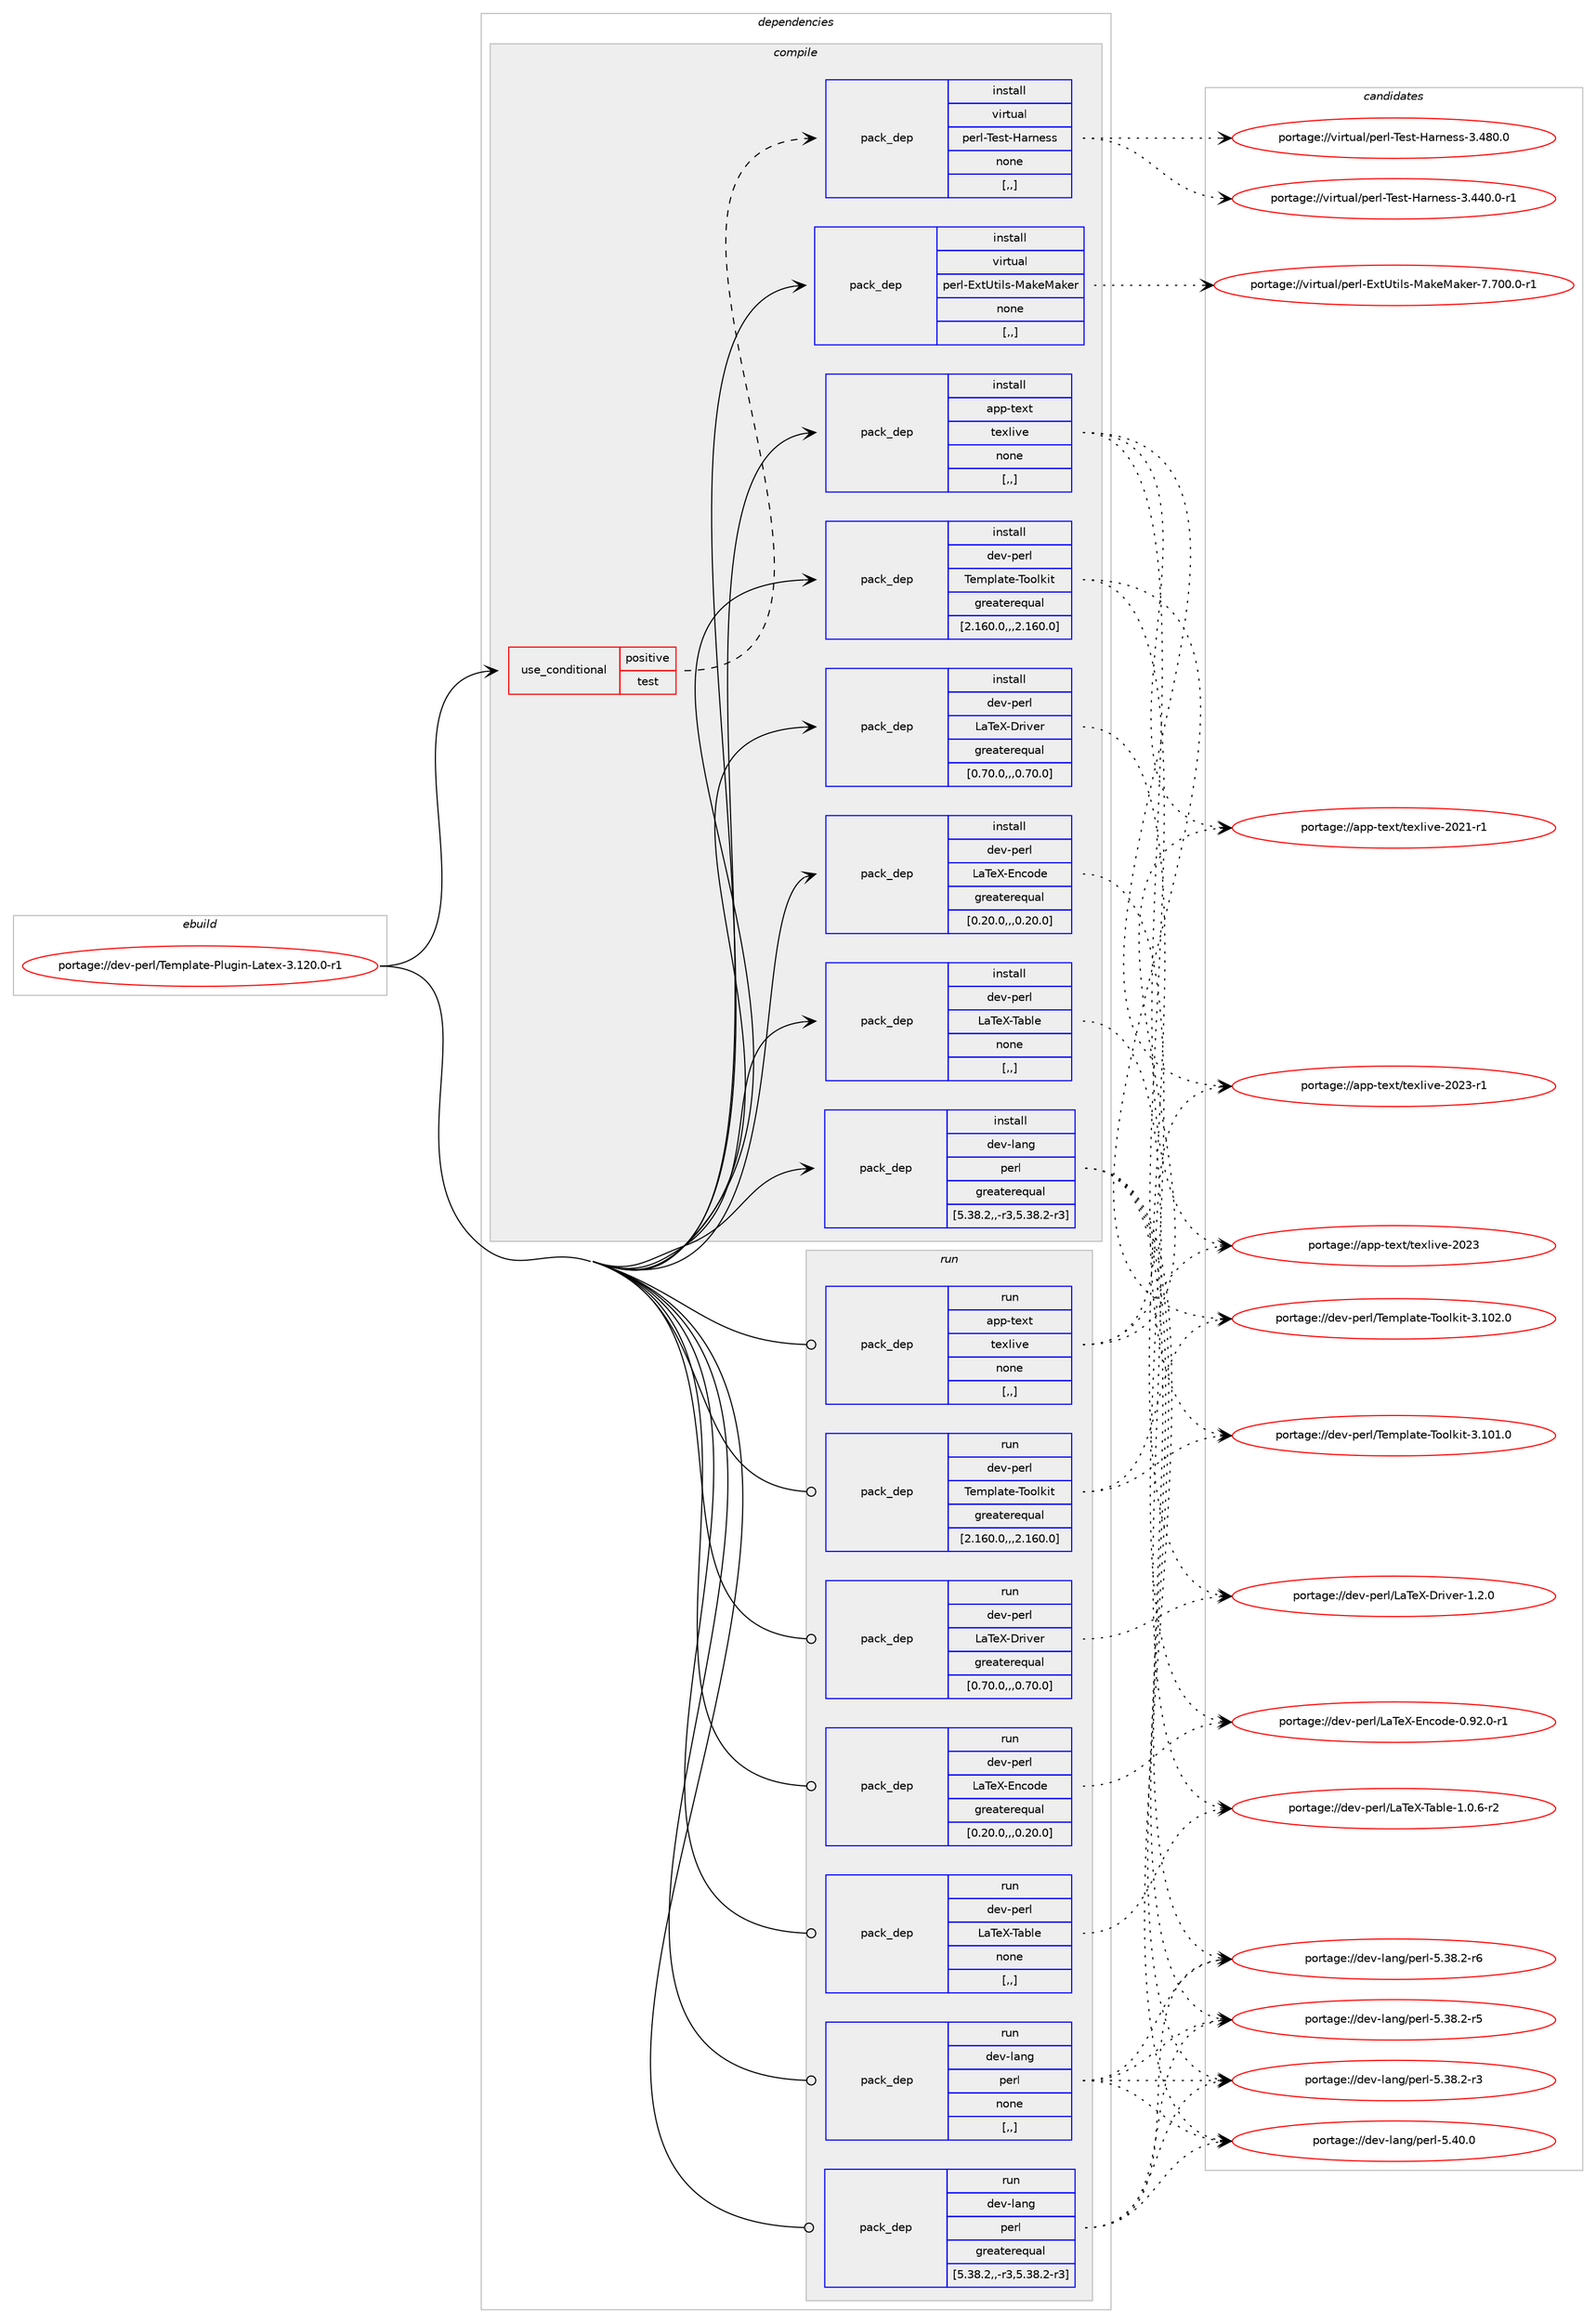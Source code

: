 digraph prolog {

# *************
# Graph options
# *************

newrank=true;
concentrate=true;
compound=true;
graph [rankdir=LR,fontname=Helvetica,fontsize=10,ranksep=1.5];#, ranksep=2.5, nodesep=0.2];
edge  [arrowhead=vee];
node  [fontname=Helvetica,fontsize=10];

# **********
# The ebuild
# **********

subgraph cluster_leftcol {
color=gray;
label=<<i>ebuild</i>>;
id [label="portage://dev-perl/Template-Plugin-Latex-3.120.0-r1", color=red, width=4, href="../dev-perl/Template-Plugin-Latex-3.120.0-r1.svg"];
}

# ****************
# The dependencies
# ****************

subgraph cluster_midcol {
color=gray;
label=<<i>dependencies</i>>;
subgraph cluster_compile {
fillcolor="#eeeeee";
style=filled;
label=<<i>compile</i>>;
subgraph cond30074 {
dependency137369 [label=<<TABLE BORDER="0" CELLBORDER="1" CELLSPACING="0" CELLPADDING="4"><TR><TD ROWSPAN="3" CELLPADDING="10">use_conditional</TD></TR><TR><TD>positive</TD></TR><TR><TD>test</TD></TR></TABLE>>, shape=none, color=red];
subgraph pack106061 {
dependency137370 [label=<<TABLE BORDER="0" CELLBORDER="1" CELLSPACING="0" CELLPADDING="4" WIDTH="220"><TR><TD ROWSPAN="6" CELLPADDING="30">pack_dep</TD></TR><TR><TD WIDTH="110">install</TD></TR><TR><TD>virtual</TD></TR><TR><TD>perl-Test-Harness</TD></TR><TR><TD>none</TD></TR><TR><TD>[,,]</TD></TR></TABLE>>, shape=none, color=blue];
}
dependency137369:e -> dependency137370:w [weight=20,style="dashed",arrowhead="vee"];
}
id:e -> dependency137369:w [weight=20,style="solid",arrowhead="vee"];
subgraph pack106062 {
dependency137371 [label=<<TABLE BORDER="0" CELLBORDER="1" CELLSPACING="0" CELLPADDING="4" WIDTH="220"><TR><TD ROWSPAN="6" CELLPADDING="30">pack_dep</TD></TR><TR><TD WIDTH="110">install</TD></TR><TR><TD>app-text</TD></TR><TR><TD>texlive</TD></TR><TR><TD>none</TD></TR><TR><TD>[,,]</TD></TR></TABLE>>, shape=none, color=blue];
}
id:e -> dependency137371:w [weight=20,style="solid",arrowhead="vee"];
subgraph pack106063 {
dependency137372 [label=<<TABLE BORDER="0" CELLBORDER="1" CELLSPACING="0" CELLPADDING="4" WIDTH="220"><TR><TD ROWSPAN="6" CELLPADDING="30">pack_dep</TD></TR><TR><TD WIDTH="110">install</TD></TR><TR><TD>dev-lang</TD></TR><TR><TD>perl</TD></TR><TR><TD>greaterequal</TD></TR><TR><TD>[5.38.2,,-r3,5.38.2-r3]</TD></TR></TABLE>>, shape=none, color=blue];
}
id:e -> dependency137372:w [weight=20,style="solid",arrowhead="vee"];
subgraph pack106064 {
dependency137373 [label=<<TABLE BORDER="0" CELLBORDER="1" CELLSPACING="0" CELLPADDING="4" WIDTH="220"><TR><TD ROWSPAN="6" CELLPADDING="30">pack_dep</TD></TR><TR><TD WIDTH="110">install</TD></TR><TR><TD>dev-perl</TD></TR><TR><TD>LaTeX-Driver</TD></TR><TR><TD>greaterequal</TD></TR><TR><TD>[0.70.0,,,0.70.0]</TD></TR></TABLE>>, shape=none, color=blue];
}
id:e -> dependency137373:w [weight=20,style="solid",arrowhead="vee"];
subgraph pack106065 {
dependency137374 [label=<<TABLE BORDER="0" CELLBORDER="1" CELLSPACING="0" CELLPADDING="4" WIDTH="220"><TR><TD ROWSPAN="6" CELLPADDING="30">pack_dep</TD></TR><TR><TD WIDTH="110">install</TD></TR><TR><TD>dev-perl</TD></TR><TR><TD>LaTeX-Encode</TD></TR><TR><TD>greaterequal</TD></TR><TR><TD>[0.20.0,,,0.20.0]</TD></TR></TABLE>>, shape=none, color=blue];
}
id:e -> dependency137374:w [weight=20,style="solid",arrowhead="vee"];
subgraph pack106066 {
dependency137375 [label=<<TABLE BORDER="0" CELLBORDER="1" CELLSPACING="0" CELLPADDING="4" WIDTH="220"><TR><TD ROWSPAN="6" CELLPADDING="30">pack_dep</TD></TR><TR><TD WIDTH="110">install</TD></TR><TR><TD>dev-perl</TD></TR><TR><TD>LaTeX-Table</TD></TR><TR><TD>none</TD></TR><TR><TD>[,,]</TD></TR></TABLE>>, shape=none, color=blue];
}
id:e -> dependency137375:w [weight=20,style="solid",arrowhead="vee"];
subgraph pack106067 {
dependency137376 [label=<<TABLE BORDER="0" CELLBORDER="1" CELLSPACING="0" CELLPADDING="4" WIDTH="220"><TR><TD ROWSPAN="6" CELLPADDING="30">pack_dep</TD></TR><TR><TD WIDTH="110">install</TD></TR><TR><TD>dev-perl</TD></TR><TR><TD>Template-Toolkit</TD></TR><TR><TD>greaterequal</TD></TR><TR><TD>[2.160.0,,,2.160.0]</TD></TR></TABLE>>, shape=none, color=blue];
}
id:e -> dependency137376:w [weight=20,style="solid",arrowhead="vee"];
subgraph pack106068 {
dependency137377 [label=<<TABLE BORDER="0" CELLBORDER="1" CELLSPACING="0" CELLPADDING="4" WIDTH="220"><TR><TD ROWSPAN="6" CELLPADDING="30">pack_dep</TD></TR><TR><TD WIDTH="110">install</TD></TR><TR><TD>virtual</TD></TR><TR><TD>perl-ExtUtils-MakeMaker</TD></TR><TR><TD>none</TD></TR><TR><TD>[,,]</TD></TR></TABLE>>, shape=none, color=blue];
}
id:e -> dependency137377:w [weight=20,style="solid",arrowhead="vee"];
}
subgraph cluster_compileandrun {
fillcolor="#eeeeee";
style=filled;
label=<<i>compile and run</i>>;
}
subgraph cluster_run {
fillcolor="#eeeeee";
style=filled;
label=<<i>run</i>>;
subgraph pack106069 {
dependency137378 [label=<<TABLE BORDER="0" CELLBORDER="1" CELLSPACING="0" CELLPADDING="4" WIDTH="220"><TR><TD ROWSPAN="6" CELLPADDING="30">pack_dep</TD></TR><TR><TD WIDTH="110">run</TD></TR><TR><TD>app-text</TD></TR><TR><TD>texlive</TD></TR><TR><TD>none</TD></TR><TR><TD>[,,]</TD></TR></TABLE>>, shape=none, color=blue];
}
id:e -> dependency137378:w [weight=20,style="solid",arrowhead="odot"];
subgraph pack106070 {
dependency137379 [label=<<TABLE BORDER="0" CELLBORDER="1" CELLSPACING="0" CELLPADDING="4" WIDTH="220"><TR><TD ROWSPAN="6" CELLPADDING="30">pack_dep</TD></TR><TR><TD WIDTH="110">run</TD></TR><TR><TD>dev-lang</TD></TR><TR><TD>perl</TD></TR><TR><TD>greaterequal</TD></TR><TR><TD>[5.38.2,,-r3,5.38.2-r3]</TD></TR></TABLE>>, shape=none, color=blue];
}
id:e -> dependency137379:w [weight=20,style="solid",arrowhead="odot"];
subgraph pack106071 {
dependency137380 [label=<<TABLE BORDER="0" CELLBORDER="1" CELLSPACING="0" CELLPADDING="4" WIDTH="220"><TR><TD ROWSPAN="6" CELLPADDING="30">pack_dep</TD></TR><TR><TD WIDTH="110">run</TD></TR><TR><TD>dev-lang</TD></TR><TR><TD>perl</TD></TR><TR><TD>none</TD></TR><TR><TD>[,,]</TD></TR></TABLE>>, shape=none, color=blue];
}
id:e -> dependency137380:w [weight=20,style="solid",arrowhead="odot"];
subgraph pack106072 {
dependency137381 [label=<<TABLE BORDER="0" CELLBORDER="1" CELLSPACING="0" CELLPADDING="4" WIDTH="220"><TR><TD ROWSPAN="6" CELLPADDING="30">pack_dep</TD></TR><TR><TD WIDTH="110">run</TD></TR><TR><TD>dev-perl</TD></TR><TR><TD>LaTeX-Driver</TD></TR><TR><TD>greaterequal</TD></TR><TR><TD>[0.70.0,,,0.70.0]</TD></TR></TABLE>>, shape=none, color=blue];
}
id:e -> dependency137381:w [weight=20,style="solid",arrowhead="odot"];
subgraph pack106073 {
dependency137382 [label=<<TABLE BORDER="0" CELLBORDER="1" CELLSPACING="0" CELLPADDING="4" WIDTH="220"><TR><TD ROWSPAN="6" CELLPADDING="30">pack_dep</TD></TR><TR><TD WIDTH="110">run</TD></TR><TR><TD>dev-perl</TD></TR><TR><TD>LaTeX-Encode</TD></TR><TR><TD>greaterequal</TD></TR><TR><TD>[0.20.0,,,0.20.0]</TD></TR></TABLE>>, shape=none, color=blue];
}
id:e -> dependency137382:w [weight=20,style="solid",arrowhead="odot"];
subgraph pack106074 {
dependency137383 [label=<<TABLE BORDER="0" CELLBORDER="1" CELLSPACING="0" CELLPADDING="4" WIDTH="220"><TR><TD ROWSPAN="6" CELLPADDING="30">pack_dep</TD></TR><TR><TD WIDTH="110">run</TD></TR><TR><TD>dev-perl</TD></TR><TR><TD>LaTeX-Table</TD></TR><TR><TD>none</TD></TR><TR><TD>[,,]</TD></TR></TABLE>>, shape=none, color=blue];
}
id:e -> dependency137383:w [weight=20,style="solid",arrowhead="odot"];
subgraph pack106075 {
dependency137384 [label=<<TABLE BORDER="0" CELLBORDER="1" CELLSPACING="0" CELLPADDING="4" WIDTH="220"><TR><TD ROWSPAN="6" CELLPADDING="30">pack_dep</TD></TR><TR><TD WIDTH="110">run</TD></TR><TR><TD>dev-perl</TD></TR><TR><TD>Template-Toolkit</TD></TR><TR><TD>greaterequal</TD></TR><TR><TD>[2.160.0,,,2.160.0]</TD></TR></TABLE>>, shape=none, color=blue];
}
id:e -> dependency137384:w [weight=20,style="solid",arrowhead="odot"];
}
}

# **************
# The candidates
# **************

subgraph cluster_choices {
rank=same;
color=gray;
label=<<i>candidates</i>>;

subgraph choice106061 {
color=black;
nodesep=1;
choice118105114116117971084711210111410845841011151164572971141101011151154551465256484648 [label="portage://virtual/perl-Test-Harness-3.480.0", color=red, width=4,href="../virtual/perl-Test-Harness-3.480.0.svg"];
choice1181051141161179710847112101114108458410111511645729711411010111511545514652524846484511449 [label="portage://virtual/perl-Test-Harness-3.440.0-r1", color=red, width=4,href="../virtual/perl-Test-Harness-3.440.0-r1.svg"];
dependency137370:e -> choice118105114116117971084711210111410845841011151164572971141101011151154551465256484648:w [style=dotted,weight="100"];
dependency137370:e -> choice1181051141161179710847112101114108458410111511645729711411010111511545514652524846484511449:w [style=dotted,weight="100"];
}
subgraph choice106062 {
color=black;
nodesep=1;
choice97112112451161011201164711610112010810511810145504850514511449 [label="portage://app-text/texlive-2023-r1", color=red, width=4,href="../app-text/texlive-2023-r1.svg"];
choice9711211245116101120116471161011201081051181014550485051 [label="portage://app-text/texlive-2023", color=red, width=4,href="../app-text/texlive-2023.svg"];
choice97112112451161011201164711610112010810511810145504850494511449 [label="portage://app-text/texlive-2021-r1", color=red, width=4,href="../app-text/texlive-2021-r1.svg"];
dependency137371:e -> choice97112112451161011201164711610112010810511810145504850514511449:w [style=dotted,weight="100"];
dependency137371:e -> choice9711211245116101120116471161011201081051181014550485051:w [style=dotted,weight="100"];
dependency137371:e -> choice97112112451161011201164711610112010810511810145504850494511449:w [style=dotted,weight="100"];
}
subgraph choice106063 {
color=black;
nodesep=1;
choice10010111845108971101034711210111410845534652484648 [label="portage://dev-lang/perl-5.40.0", color=red, width=4,href="../dev-lang/perl-5.40.0.svg"];
choice100101118451089711010347112101114108455346515646504511454 [label="portage://dev-lang/perl-5.38.2-r6", color=red, width=4,href="../dev-lang/perl-5.38.2-r6.svg"];
choice100101118451089711010347112101114108455346515646504511453 [label="portage://dev-lang/perl-5.38.2-r5", color=red, width=4,href="../dev-lang/perl-5.38.2-r5.svg"];
choice100101118451089711010347112101114108455346515646504511451 [label="portage://dev-lang/perl-5.38.2-r3", color=red, width=4,href="../dev-lang/perl-5.38.2-r3.svg"];
dependency137372:e -> choice10010111845108971101034711210111410845534652484648:w [style=dotted,weight="100"];
dependency137372:e -> choice100101118451089711010347112101114108455346515646504511454:w [style=dotted,weight="100"];
dependency137372:e -> choice100101118451089711010347112101114108455346515646504511453:w [style=dotted,weight="100"];
dependency137372:e -> choice100101118451089711010347112101114108455346515646504511451:w [style=dotted,weight="100"];
}
subgraph choice106064 {
color=black;
nodesep=1;
choice1001011184511210111410847769784101884568114105118101114454946504648 [label="portage://dev-perl/LaTeX-Driver-1.2.0", color=red, width=4,href="../dev-perl/LaTeX-Driver-1.2.0.svg"];
dependency137373:e -> choice1001011184511210111410847769784101884568114105118101114454946504648:w [style=dotted,weight="100"];
}
subgraph choice106065 {
color=black;
nodesep=1;
choice100101118451121011141084776978410188456911099111100101454846575046484511449 [label="portage://dev-perl/LaTeX-Encode-0.92.0-r1", color=red, width=4,href="../dev-perl/LaTeX-Encode-0.92.0-r1.svg"];
dependency137374:e -> choice100101118451121011141084776978410188456911099111100101454846575046484511449:w [style=dotted,weight="100"];
}
subgraph choice106066 {
color=black;
nodesep=1;
choice100101118451121011141084776978410188458497981081014549464846544511450 [label="portage://dev-perl/LaTeX-Table-1.0.6-r2", color=red, width=4,href="../dev-perl/LaTeX-Table-1.0.6-r2.svg"];
dependency137375:e -> choice100101118451121011141084776978410188458497981081014549464846544511450:w [style=dotted,weight="100"];
}
subgraph choice106067 {
color=black;
nodesep=1;
choice1001011184511210111410847841011091121089711610145841111111081071051164551464948504648 [label="portage://dev-perl/Template-Toolkit-3.102.0", color=red, width=4,href="../dev-perl/Template-Toolkit-3.102.0.svg"];
choice1001011184511210111410847841011091121089711610145841111111081071051164551464948494648 [label="portage://dev-perl/Template-Toolkit-3.101.0", color=red, width=4,href="../dev-perl/Template-Toolkit-3.101.0.svg"];
dependency137376:e -> choice1001011184511210111410847841011091121089711610145841111111081071051164551464948504648:w [style=dotted,weight="100"];
dependency137376:e -> choice1001011184511210111410847841011091121089711610145841111111081071051164551464948494648:w [style=dotted,weight="100"];
}
subgraph choice106068 {
color=black;
nodesep=1;
choice1181051141161179710847112101114108456912011685116105108115457797107101779710710111445554655484846484511449 [label="portage://virtual/perl-ExtUtils-MakeMaker-7.700.0-r1", color=red, width=4,href="../virtual/perl-ExtUtils-MakeMaker-7.700.0-r1.svg"];
dependency137377:e -> choice1181051141161179710847112101114108456912011685116105108115457797107101779710710111445554655484846484511449:w [style=dotted,weight="100"];
}
subgraph choice106069 {
color=black;
nodesep=1;
choice97112112451161011201164711610112010810511810145504850514511449 [label="portage://app-text/texlive-2023-r1", color=red, width=4,href="../app-text/texlive-2023-r1.svg"];
choice9711211245116101120116471161011201081051181014550485051 [label="portage://app-text/texlive-2023", color=red, width=4,href="../app-text/texlive-2023.svg"];
choice97112112451161011201164711610112010810511810145504850494511449 [label="portage://app-text/texlive-2021-r1", color=red, width=4,href="../app-text/texlive-2021-r1.svg"];
dependency137378:e -> choice97112112451161011201164711610112010810511810145504850514511449:w [style=dotted,weight="100"];
dependency137378:e -> choice9711211245116101120116471161011201081051181014550485051:w [style=dotted,weight="100"];
dependency137378:e -> choice97112112451161011201164711610112010810511810145504850494511449:w [style=dotted,weight="100"];
}
subgraph choice106070 {
color=black;
nodesep=1;
choice10010111845108971101034711210111410845534652484648 [label="portage://dev-lang/perl-5.40.0", color=red, width=4,href="../dev-lang/perl-5.40.0.svg"];
choice100101118451089711010347112101114108455346515646504511454 [label="portage://dev-lang/perl-5.38.2-r6", color=red, width=4,href="../dev-lang/perl-5.38.2-r6.svg"];
choice100101118451089711010347112101114108455346515646504511453 [label="portage://dev-lang/perl-5.38.2-r5", color=red, width=4,href="../dev-lang/perl-5.38.2-r5.svg"];
choice100101118451089711010347112101114108455346515646504511451 [label="portage://dev-lang/perl-5.38.2-r3", color=red, width=4,href="../dev-lang/perl-5.38.2-r3.svg"];
dependency137379:e -> choice10010111845108971101034711210111410845534652484648:w [style=dotted,weight="100"];
dependency137379:e -> choice100101118451089711010347112101114108455346515646504511454:w [style=dotted,weight="100"];
dependency137379:e -> choice100101118451089711010347112101114108455346515646504511453:w [style=dotted,weight="100"];
dependency137379:e -> choice100101118451089711010347112101114108455346515646504511451:w [style=dotted,weight="100"];
}
subgraph choice106071 {
color=black;
nodesep=1;
choice10010111845108971101034711210111410845534652484648 [label="portage://dev-lang/perl-5.40.0", color=red, width=4,href="../dev-lang/perl-5.40.0.svg"];
choice100101118451089711010347112101114108455346515646504511454 [label="portage://dev-lang/perl-5.38.2-r6", color=red, width=4,href="../dev-lang/perl-5.38.2-r6.svg"];
choice100101118451089711010347112101114108455346515646504511453 [label="portage://dev-lang/perl-5.38.2-r5", color=red, width=4,href="../dev-lang/perl-5.38.2-r5.svg"];
choice100101118451089711010347112101114108455346515646504511451 [label="portage://dev-lang/perl-5.38.2-r3", color=red, width=4,href="../dev-lang/perl-5.38.2-r3.svg"];
dependency137380:e -> choice10010111845108971101034711210111410845534652484648:w [style=dotted,weight="100"];
dependency137380:e -> choice100101118451089711010347112101114108455346515646504511454:w [style=dotted,weight="100"];
dependency137380:e -> choice100101118451089711010347112101114108455346515646504511453:w [style=dotted,weight="100"];
dependency137380:e -> choice100101118451089711010347112101114108455346515646504511451:w [style=dotted,weight="100"];
}
subgraph choice106072 {
color=black;
nodesep=1;
choice1001011184511210111410847769784101884568114105118101114454946504648 [label="portage://dev-perl/LaTeX-Driver-1.2.0", color=red, width=4,href="../dev-perl/LaTeX-Driver-1.2.0.svg"];
dependency137381:e -> choice1001011184511210111410847769784101884568114105118101114454946504648:w [style=dotted,weight="100"];
}
subgraph choice106073 {
color=black;
nodesep=1;
choice100101118451121011141084776978410188456911099111100101454846575046484511449 [label="portage://dev-perl/LaTeX-Encode-0.92.0-r1", color=red, width=4,href="../dev-perl/LaTeX-Encode-0.92.0-r1.svg"];
dependency137382:e -> choice100101118451121011141084776978410188456911099111100101454846575046484511449:w [style=dotted,weight="100"];
}
subgraph choice106074 {
color=black;
nodesep=1;
choice100101118451121011141084776978410188458497981081014549464846544511450 [label="portage://dev-perl/LaTeX-Table-1.0.6-r2", color=red, width=4,href="../dev-perl/LaTeX-Table-1.0.6-r2.svg"];
dependency137383:e -> choice100101118451121011141084776978410188458497981081014549464846544511450:w [style=dotted,weight="100"];
}
subgraph choice106075 {
color=black;
nodesep=1;
choice1001011184511210111410847841011091121089711610145841111111081071051164551464948504648 [label="portage://dev-perl/Template-Toolkit-3.102.0", color=red, width=4,href="../dev-perl/Template-Toolkit-3.102.0.svg"];
choice1001011184511210111410847841011091121089711610145841111111081071051164551464948494648 [label="portage://dev-perl/Template-Toolkit-3.101.0", color=red, width=4,href="../dev-perl/Template-Toolkit-3.101.0.svg"];
dependency137384:e -> choice1001011184511210111410847841011091121089711610145841111111081071051164551464948504648:w [style=dotted,weight="100"];
dependency137384:e -> choice1001011184511210111410847841011091121089711610145841111111081071051164551464948494648:w [style=dotted,weight="100"];
}
}

}
